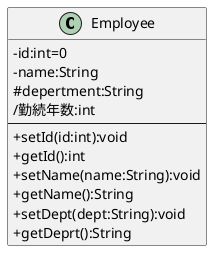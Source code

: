 @startuml  
skinparam classAttributeIconSize 0
' class A << stereotype >> {}
' class B {
' - 属性1:int
' - 属性2:String
' }
' class C {
' ---
' + 操作1():void
' + 操作2():String
' }
' class D {
' - 属性1:int
' - 属性2:String
' ---
' + 操作1():void
' + 操作2():String
' }

class Employee {
- id:int=0
- name:String
#depertment:String
/勤続年数:int
---
+setId(id:int):void
+getId():int
+setName(name:String):void
+getName():String
+setDept(dept:String):void
+getDeprt():String
}
@enduml